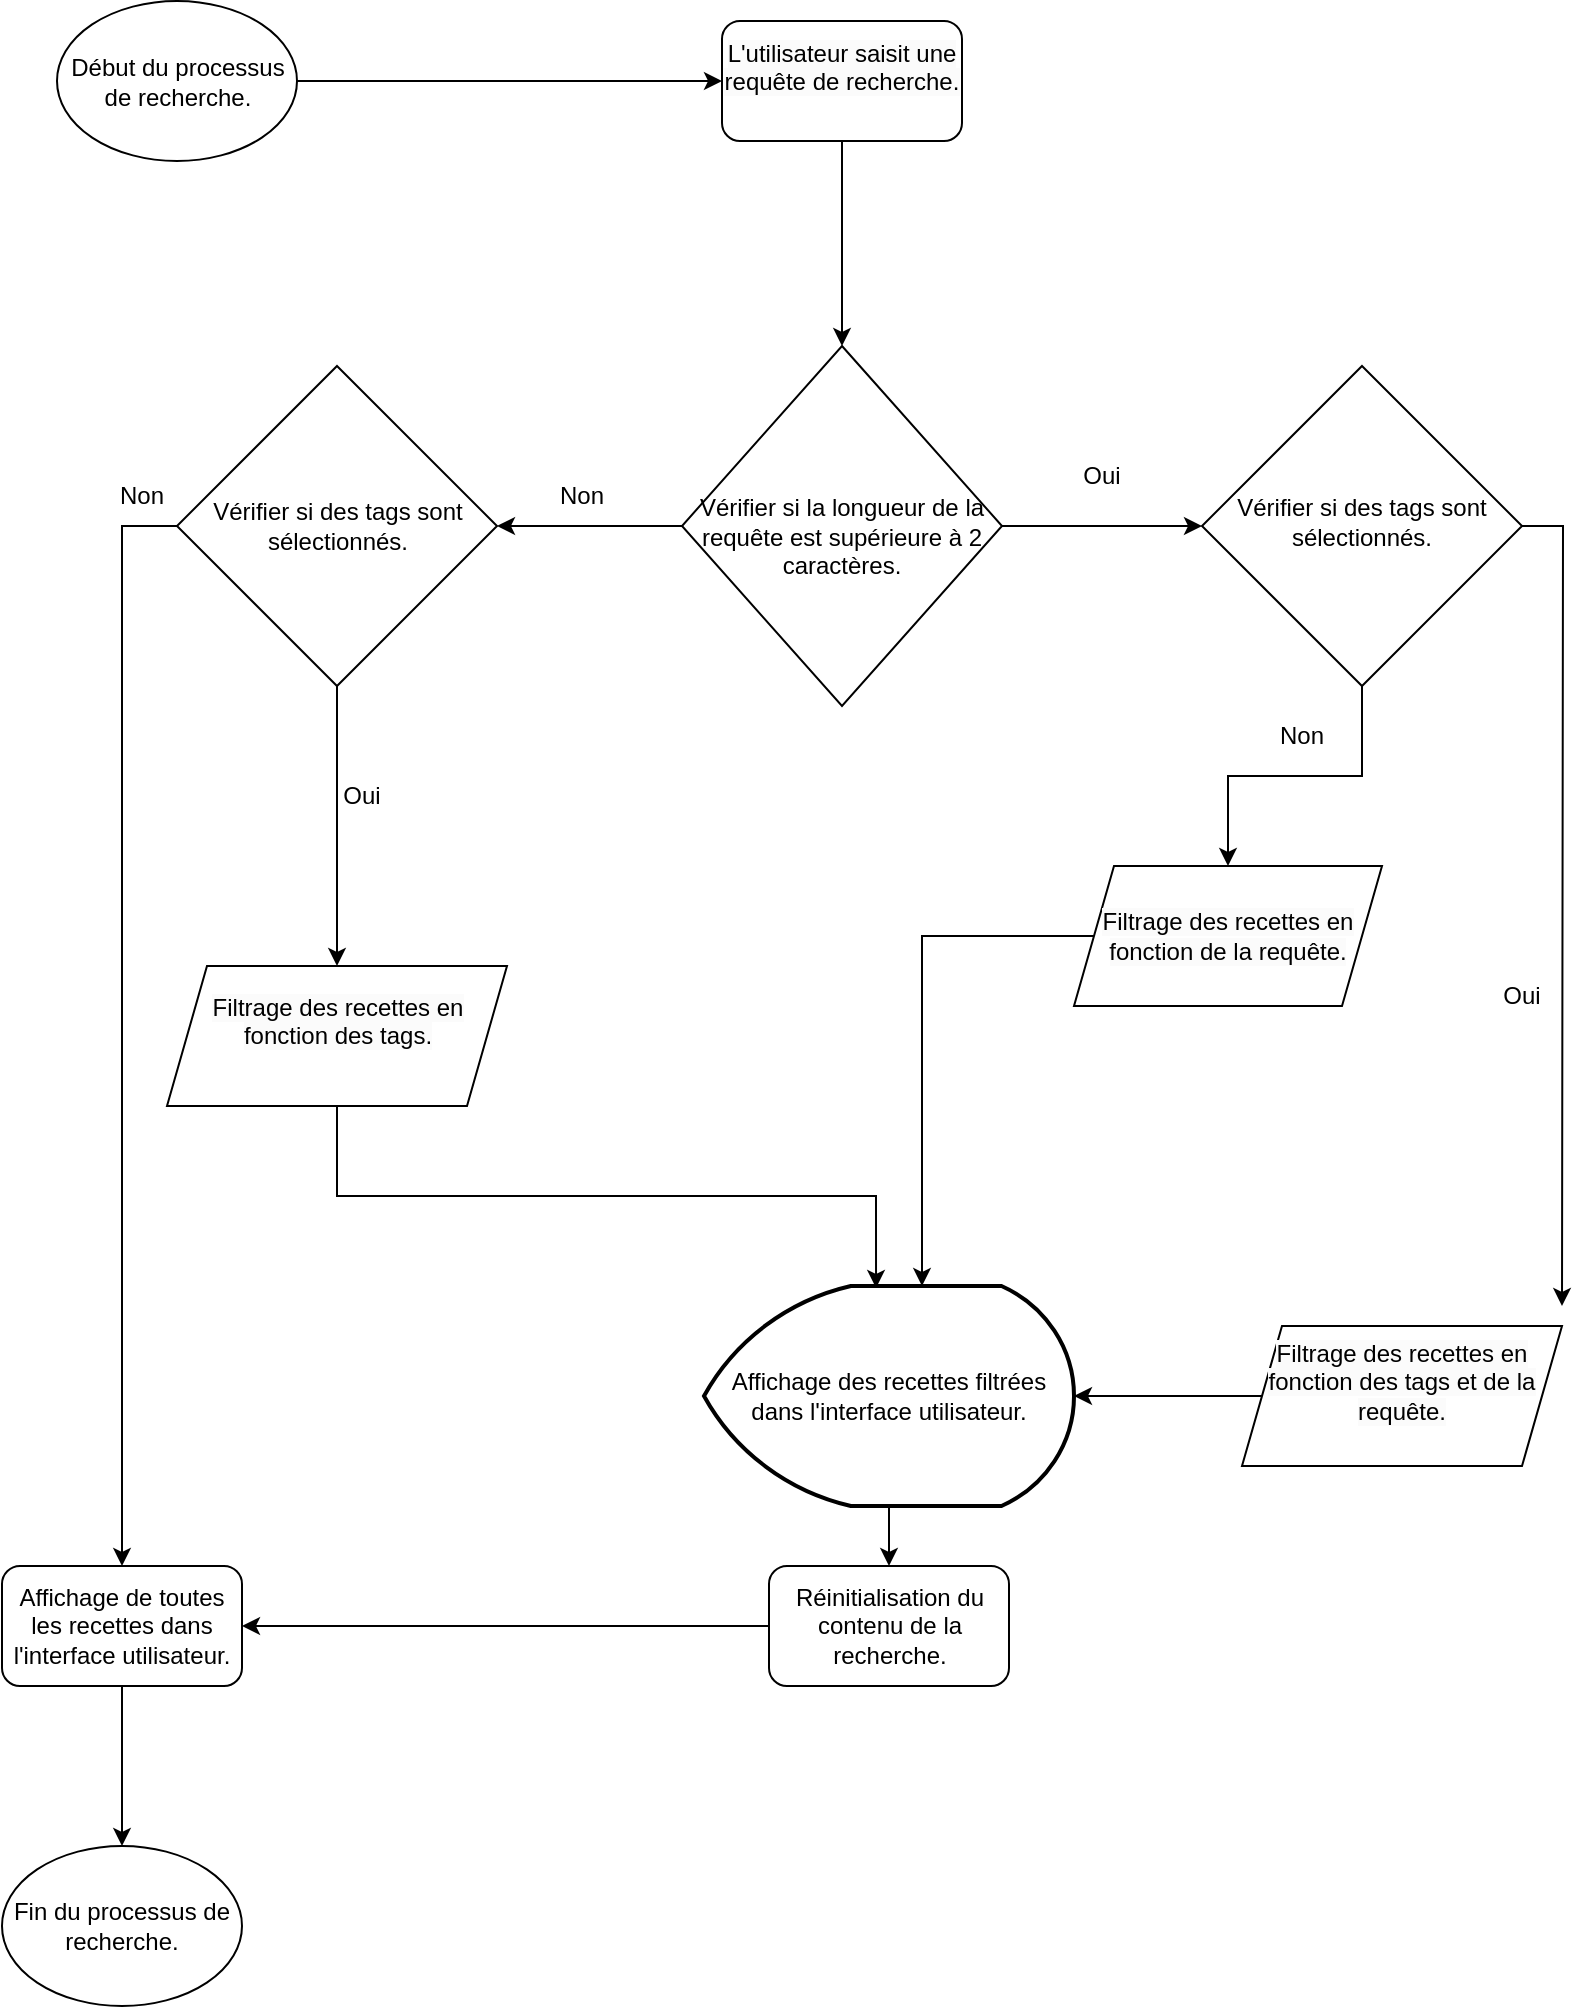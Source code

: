 <mxfile version="22.1.21" type="github">
  <diagram id="C5RBs43oDa-KdzZeNtuy" name="Page-1">
    <mxGraphModel dx="1232" dy="1096" grid="1" gridSize="10" guides="1" tooltips="1" connect="1" arrows="1" fold="1" page="1" pageScale="1" pageWidth="827" pageHeight="1169" math="0" shadow="0">
      <root>
        <mxCell id="WIyWlLk6GJQsqaUBKTNV-0" />
        <mxCell id="WIyWlLk6GJQsqaUBKTNV-1" parent="WIyWlLk6GJQsqaUBKTNV-0" />
        <mxCell id="z0vWoJbW6ZdREvc2_X5b-14" value="" style="edgeStyle=orthogonalEdgeStyle;rounded=0;orthogonalLoop=1;jettySize=auto;html=1;entryX=0;entryY=0.5;entryDx=0;entryDy=0;" edge="1" parent="WIyWlLk6GJQsqaUBKTNV-1" source="WIyWlLk6GJQsqaUBKTNV-6" target="WIyWlLk6GJQsqaUBKTNV-10">
          <mxGeometry relative="1" as="geometry">
            <mxPoint x="700" y="430" as="targetPoint" />
          </mxGeometry>
        </mxCell>
        <mxCell id="z0vWoJbW6ZdREvc2_X5b-46" value="" style="edgeStyle=orthogonalEdgeStyle;rounded=0;orthogonalLoop=1;jettySize=auto;html=1;" edge="1" parent="WIyWlLk6GJQsqaUBKTNV-1" source="WIyWlLk6GJQsqaUBKTNV-6" target="z0vWoJbW6ZdREvc2_X5b-19">
          <mxGeometry relative="1" as="geometry" />
        </mxCell>
        <mxCell id="WIyWlLk6GJQsqaUBKTNV-6" value="&lt;br&gt;Vérifier si la longueur de la requête est supérieure à 2 caractères." style="rhombus;whiteSpace=wrap;html=1;shadow=0;fontFamily=Helvetica;fontSize=12;align=center;strokeWidth=1;spacing=6;spacingTop=-4;" parent="WIyWlLk6GJQsqaUBKTNV-1" vertex="1">
          <mxGeometry x="360" y="190" width="160" height="180" as="geometry" />
        </mxCell>
        <mxCell id="z0vWoJbW6ZdREvc2_X5b-59" value="" style="edgeStyle=orthogonalEdgeStyle;rounded=0;orthogonalLoop=1;jettySize=auto;html=1;" edge="1" parent="WIyWlLk6GJQsqaUBKTNV-1" source="WIyWlLk6GJQsqaUBKTNV-10">
          <mxGeometry relative="1" as="geometry">
            <mxPoint x="800" y="670" as="targetPoint" />
          </mxGeometry>
        </mxCell>
        <mxCell id="z0vWoJbW6ZdREvc2_X5b-60" value="" style="edgeStyle=orthogonalEdgeStyle;rounded=0;orthogonalLoop=1;jettySize=auto;html=1;" edge="1" parent="WIyWlLk6GJQsqaUBKTNV-1" source="WIyWlLk6GJQsqaUBKTNV-10" target="z0vWoJbW6ZdREvc2_X5b-41">
          <mxGeometry relative="1" as="geometry" />
        </mxCell>
        <mxCell id="WIyWlLk6GJQsqaUBKTNV-10" value="Vérifier si des tags sont sélectionnés." style="rhombus;whiteSpace=wrap;html=1;shadow=0;fontFamily=Helvetica;fontSize=12;align=center;strokeWidth=1;spacing=6;spacingTop=-4;" parent="WIyWlLk6GJQsqaUBKTNV-1" vertex="1">
          <mxGeometry x="620" y="200" width="160" height="160" as="geometry" />
        </mxCell>
        <mxCell id="2UsBcgrsxlk8Fz7qcO6y-1" value="" style="edgeStyle=orthogonalEdgeStyle;rounded=0;orthogonalLoop=1;jettySize=auto;html=1;entryX=0;entryY=0.5;entryDx=0;entryDy=0;" parent="WIyWlLk6GJQsqaUBKTNV-1" source="2UsBcgrsxlk8Fz7qcO6y-0" target="z0vWoJbW6ZdREvc2_X5b-54" edge="1">
          <mxGeometry relative="1" as="geometry">
            <mxPoint x="350" y="57.5" as="targetPoint" />
          </mxGeometry>
        </mxCell>
        <mxCell id="2UsBcgrsxlk8Fz7qcO6y-0" value="Début du processus de recherche." style="ellipse;whiteSpace=wrap;html=1;" parent="WIyWlLk6GJQsqaUBKTNV-1" vertex="1">
          <mxGeometry x="47.5" y="17.5" width="120" height="80" as="geometry" />
        </mxCell>
        <mxCell id="z0vWoJbW6ZdREvc2_X5b-49" value="" style="edgeStyle=orthogonalEdgeStyle;rounded=0;orthogonalLoop=1;jettySize=auto;html=1;" edge="1" parent="WIyWlLk6GJQsqaUBKTNV-1" source="z0vWoJbW6ZdREvc2_X5b-5" target="z0vWoJbW6ZdREvc2_X5b-48">
          <mxGeometry relative="1" as="geometry" />
        </mxCell>
        <mxCell id="z0vWoJbW6ZdREvc2_X5b-5" value="Affichage des recettes filtrées dans l&#39;interface utilisateur." style="strokeWidth=2;html=1;shape=mxgraph.flowchart.display;whiteSpace=wrap;" vertex="1" parent="WIyWlLk6GJQsqaUBKTNV-1">
          <mxGeometry x="371" y="660" width="185" height="110" as="geometry" />
        </mxCell>
        <mxCell id="z0vWoJbW6ZdREvc2_X5b-15" value="Oui" style="text;html=1;strokeColor=none;fillColor=none;align=center;verticalAlign=middle;whiteSpace=wrap;rounded=0;" vertex="1" parent="WIyWlLk6GJQsqaUBKTNV-1">
          <mxGeometry x="170" y="400" width="60" height="30" as="geometry" />
        </mxCell>
        <mxCell id="z0vWoJbW6ZdREvc2_X5b-29" value="" style="edgeStyle=orthogonalEdgeStyle;rounded=0;orthogonalLoop=1;jettySize=auto;html=1;entryX=0.5;entryY=0;entryDx=0;entryDy=0;" edge="1" parent="WIyWlLk6GJQsqaUBKTNV-1" source="z0vWoJbW6ZdREvc2_X5b-19" target="z0vWoJbW6ZdREvc2_X5b-39">
          <mxGeometry relative="1" as="geometry">
            <mxPoint x="280" y="360" as="targetPoint" />
          </mxGeometry>
        </mxCell>
        <mxCell id="z0vWoJbW6ZdREvc2_X5b-33" value="" style="edgeStyle=orthogonalEdgeStyle;rounded=0;orthogonalLoop=1;jettySize=auto;html=1;exitX=0;exitY=0.5;exitDx=0;exitDy=0;" edge="1" parent="WIyWlLk6GJQsqaUBKTNV-1" source="z0vWoJbW6ZdREvc2_X5b-19" target="z0vWoJbW6ZdREvc2_X5b-27">
          <mxGeometry relative="1" as="geometry" />
        </mxCell>
        <mxCell id="z0vWoJbW6ZdREvc2_X5b-19" value="Vérifier si des tags sont sélectionnés." style="rhombus;whiteSpace=wrap;html=1;" vertex="1" parent="WIyWlLk6GJQsqaUBKTNV-1">
          <mxGeometry x="107.5" y="200" width="160" height="160" as="geometry" />
        </mxCell>
        <mxCell id="z0vWoJbW6ZdREvc2_X5b-22" value="Non" style="text;html=1;strokeColor=none;fillColor=none;align=center;verticalAlign=middle;whiteSpace=wrap;rounded=0;" vertex="1" parent="WIyWlLk6GJQsqaUBKTNV-1">
          <mxGeometry x="280" y="250" width="60" height="30" as="geometry" />
        </mxCell>
        <mxCell id="z0vWoJbW6ZdREvc2_X5b-53" value="" style="edgeStyle=orthogonalEdgeStyle;rounded=0;orthogonalLoop=1;jettySize=auto;html=1;" edge="1" parent="WIyWlLk6GJQsqaUBKTNV-1" source="z0vWoJbW6ZdREvc2_X5b-27" target="z0vWoJbW6ZdREvc2_X5b-52">
          <mxGeometry relative="1" as="geometry" />
        </mxCell>
        <mxCell id="z0vWoJbW6ZdREvc2_X5b-27" value="Affichage de toutes les recettes dans l&#39;interface utilisateur." style="rounded=1;whiteSpace=wrap;html=1;" vertex="1" parent="WIyWlLk6GJQsqaUBKTNV-1">
          <mxGeometry x="20" y="800" width="120" height="60" as="geometry" />
        </mxCell>
        <mxCell id="z0vWoJbW6ZdREvc2_X5b-38" value="" style="edgeStyle=orthogonalEdgeStyle;rounded=0;orthogonalLoop=1;jettySize=auto;html=1;entryX=0.465;entryY=0.009;entryDx=0;entryDy=0;entryPerimeter=0;exitX=0.5;exitY=1;exitDx=0;exitDy=0;" edge="1" parent="WIyWlLk6GJQsqaUBKTNV-1" source="z0vWoJbW6ZdREvc2_X5b-39" target="z0vWoJbW6ZdREvc2_X5b-5">
          <mxGeometry relative="1" as="geometry">
            <mxPoint x="280" y="420" as="sourcePoint" />
            <mxPoint x="280" y="500" as="targetPoint" />
          </mxGeometry>
        </mxCell>
        <mxCell id="z0vWoJbW6ZdREvc2_X5b-31" value="Non" style="text;html=1;strokeColor=none;fillColor=none;align=center;verticalAlign=middle;whiteSpace=wrap;rounded=0;" vertex="1" parent="WIyWlLk6GJQsqaUBKTNV-1">
          <mxGeometry x="60" y="250" width="60" height="30" as="geometry" />
        </mxCell>
        <mxCell id="z0vWoJbW6ZdREvc2_X5b-34" value="Oui" style="text;html=1;strokeColor=none;fillColor=none;align=center;verticalAlign=middle;whiteSpace=wrap;rounded=0;" vertex="1" parent="WIyWlLk6GJQsqaUBKTNV-1">
          <mxGeometry x="540" y="240" width="60" height="30" as="geometry" />
        </mxCell>
        <mxCell id="z0vWoJbW6ZdREvc2_X5b-39" value="&#xa;&lt;span style=&quot;color: rgb(0, 0, 0); font-family: Helvetica; font-size: 12px; font-style: normal; font-variant-ligatures: normal; font-variant-caps: normal; font-weight: 400; letter-spacing: normal; orphans: 2; text-align: center; text-indent: 0px; text-transform: none; widows: 2; word-spacing: 0px; -webkit-text-stroke-width: 0px; background-color: rgb(251, 251, 251); text-decoration-thickness: initial; text-decoration-style: initial; text-decoration-color: initial; float: none; display: inline !important;&quot;&gt;Filtrage des recettes en fonction des tags.&lt;/span&gt;&#xa;&#xa;" style="shape=parallelogram;perimeter=parallelogramPerimeter;whiteSpace=wrap;html=1;fixedSize=1;" vertex="1" parent="WIyWlLk6GJQsqaUBKTNV-1">
          <mxGeometry x="102.5" y="500" width="170" height="70" as="geometry" />
        </mxCell>
        <mxCell id="z0vWoJbW6ZdREvc2_X5b-47" value="" style="edgeStyle=orthogonalEdgeStyle;rounded=0;orthogonalLoop=1;jettySize=auto;html=1;" edge="1" parent="WIyWlLk6GJQsqaUBKTNV-1" source="z0vWoJbW6ZdREvc2_X5b-40" target="z0vWoJbW6ZdREvc2_X5b-5">
          <mxGeometry relative="1" as="geometry" />
        </mxCell>
        <mxCell id="z0vWoJbW6ZdREvc2_X5b-40" value="&#xa;&lt;span style=&quot;color: rgb(0, 0, 0); font-family: Helvetica; font-size: 12px; font-style: normal; font-variant-ligatures: normal; font-variant-caps: normal; font-weight: 400; letter-spacing: normal; orphans: 2; text-align: center; text-indent: 0px; text-transform: none; widows: 2; word-spacing: 0px; -webkit-text-stroke-width: 0px; background-color: rgb(251, 251, 251); text-decoration-thickness: initial; text-decoration-style: initial; text-decoration-color: initial; float: none; display: inline !important;&quot;&gt;Filtrage des recettes en fonction des tags et de la requête.&lt;/span&gt;&#xa;&#xa;" style="shape=parallelogram;perimeter=parallelogramPerimeter;whiteSpace=wrap;html=1;fixedSize=1;" vertex="1" parent="WIyWlLk6GJQsqaUBKTNV-1">
          <mxGeometry x="640" y="680" width="160" height="70" as="geometry" />
        </mxCell>
        <mxCell id="z0vWoJbW6ZdREvc2_X5b-45" value="" style="edgeStyle=orthogonalEdgeStyle;rounded=0;orthogonalLoop=1;jettySize=auto;html=1;" edge="1" parent="WIyWlLk6GJQsqaUBKTNV-1" source="z0vWoJbW6ZdREvc2_X5b-41" target="z0vWoJbW6ZdREvc2_X5b-5">
          <mxGeometry relative="1" as="geometry">
            <mxPoint x="552" y="885" as="targetPoint" />
            <Array as="points">
              <mxPoint x="480" y="670" />
              <mxPoint x="480" y="615" />
            </Array>
          </mxGeometry>
        </mxCell>
        <mxCell id="z0vWoJbW6ZdREvc2_X5b-41" value="&#xa;&lt;br style=&quot;border-color: var(--border-color); color: rgb(0, 0, 0); font-family: Helvetica; font-size: 12px; font-style: normal; font-variant-ligatures: normal; font-variant-caps: normal; font-weight: 400; letter-spacing: normal; orphans: 2; text-align: center; text-indent: 0px; text-transform: none; widows: 2; word-spacing: 0px; -webkit-text-stroke-width: 0px; background-color: rgb(251, 251, 251); text-decoration-thickness: initial; text-decoration-style: initial; text-decoration-color: initial;&quot;&gt;&lt;span style=&quot;border-color: var(--border-color); color: rgb(0, 0, 0); font-family: Helvetica; font-size: 12px; font-style: normal; font-variant-ligatures: normal; font-variant-caps: normal; font-weight: 400; letter-spacing: normal; orphans: 2; text-align: center; text-indent: 0px; text-transform: none; widows: 2; word-spacing: 0px; -webkit-text-stroke-width: 0px; text-decoration-thickness: initial; text-decoration-style: initial; text-decoration-color: initial; background-color: rgb(251, 251, 251); float: none; display: inline !important;&quot;&gt;Filtrage des recettes en fonction de la requête.&lt;/span&gt;&lt;br style=&quot;border-color: var(--border-color); color: rgb(0, 0, 0); font-family: Helvetica; font-size: 12px; font-style: normal; font-variant-ligatures: normal; font-variant-caps: normal; font-weight: 400; letter-spacing: normal; orphans: 2; text-align: center; text-indent: 0px; text-transform: none; widows: 2; word-spacing: 0px; -webkit-text-stroke-width: 0px; background-color: rgb(251, 251, 251); text-decoration-thickness: initial; text-decoration-style: initial; text-decoration-color: initial;&quot;&gt;&#xa;&#xa;" style="shape=parallelogram;perimeter=parallelogramPerimeter;whiteSpace=wrap;html=1;fixedSize=1;" vertex="1" parent="WIyWlLk6GJQsqaUBKTNV-1">
          <mxGeometry x="556" y="450" width="154" height="70" as="geometry" />
        </mxCell>
        <mxCell id="z0vWoJbW6ZdREvc2_X5b-51" value="" style="edgeStyle=orthogonalEdgeStyle;rounded=0;orthogonalLoop=1;jettySize=auto;html=1;entryX=1;entryY=0.5;entryDx=0;entryDy=0;" edge="1" parent="WIyWlLk6GJQsqaUBKTNV-1" source="z0vWoJbW6ZdREvc2_X5b-48" target="z0vWoJbW6ZdREvc2_X5b-27">
          <mxGeometry relative="1" as="geometry">
            <mxPoint x="303.5" y="830" as="targetPoint" />
          </mxGeometry>
        </mxCell>
        <mxCell id="z0vWoJbW6ZdREvc2_X5b-48" value="Réinitialisation du contenu de la recherche." style="rounded=1;whiteSpace=wrap;html=1;" vertex="1" parent="WIyWlLk6GJQsqaUBKTNV-1">
          <mxGeometry x="403.5" y="800" width="120" height="60" as="geometry" />
        </mxCell>
        <mxCell id="z0vWoJbW6ZdREvc2_X5b-52" value="Fin du processus de recherche." style="ellipse;whiteSpace=wrap;html=1;" vertex="1" parent="WIyWlLk6GJQsqaUBKTNV-1">
          <mxGeometry x="20" y="940" width="120" height="80" as="geometry" />
        </mxCell>
        <mxCell id="z0vWoJbW6ZdREvc2_X5b-56" value="" style="edgeStyle=orthogonalEdgeStyle;rounded=0;orthogonalLoop=1;jettySize=auto;html=1;" edge="1" parent="WIyWlLk6GJQsqaUBKTNV-1" source="z0vWoJbW6ZdREvc2_X5b-54" target="WIyWlLk6GJQsqaUBKTNV-6">
          <mxGeometry relative="1" as="geometry" />
        </mxCell>
        <mxCell id="z0vWoJbW6ZdREvc2_X5b-54" value="&#xa;&lt;span style=&quot;color: rgb(0, 0, 0); font-family: Helvetica; font-size: 12px; font-style: normal; font-variant-ligatures: normal; font-variant-caps: normal; font-weight: 400; letter-spacing: normal; orphans: 2; text-align: center; text-indent: 0px; text-transform: none; widows: 2; word-spacing: 0px; -webkit-text-stroke-width: 0px; background-color: rgb(251, 251, 251); text-decoration-thickness: initial; text-decoration-style: initial; text-decoration-color: initial; float: none; display: inline !important;&quot;&gt;L&#39;utilisateur saisit une requête de recherche.&lt;/span&gt;&#xa;&#xa;" style="rounded=1;whiteSpace=wrap;html=1;" vertex="1" parent="WIyWlLk6GJQsqaUBKTNV-1">
          <mxGeometry x="380" y="27.5" width="120" height="60" as="geometry" />
        </mxCell>
        <mxCell id="z0vWoJbW6ZdREvc2_X5b-57" value="Oui" style="text;html=1;strokeColor=none;fillColor=none;align=center;verticalAlign=middle;whiteSpace=wrap;rounded=0;" vertex="1" parent="WIyWlLk6GJQsqaUBKTNV-1">
          <mxGeometry x="750" y="500" width="60" height="30" as="geometry" />
        </mxCell>
        <mxCell id="z0vWoJbW6ZdREvc2_X5b-61" value="Non" style="text;html=1;strokeColor=none;fillColor=none;align=center;verticalAlign=middle;whiteSpace=wrap;rounded=0;" vertex="1" parent="WIyWlLk6GJQsqaUBKTNV-1">
          <mxGeometry x="640" y="370" width="60" height="30" as="geometry" />
        </mxCell>
      </root>
    </mxGraphModel>
  </diagram>
</mxfile>
